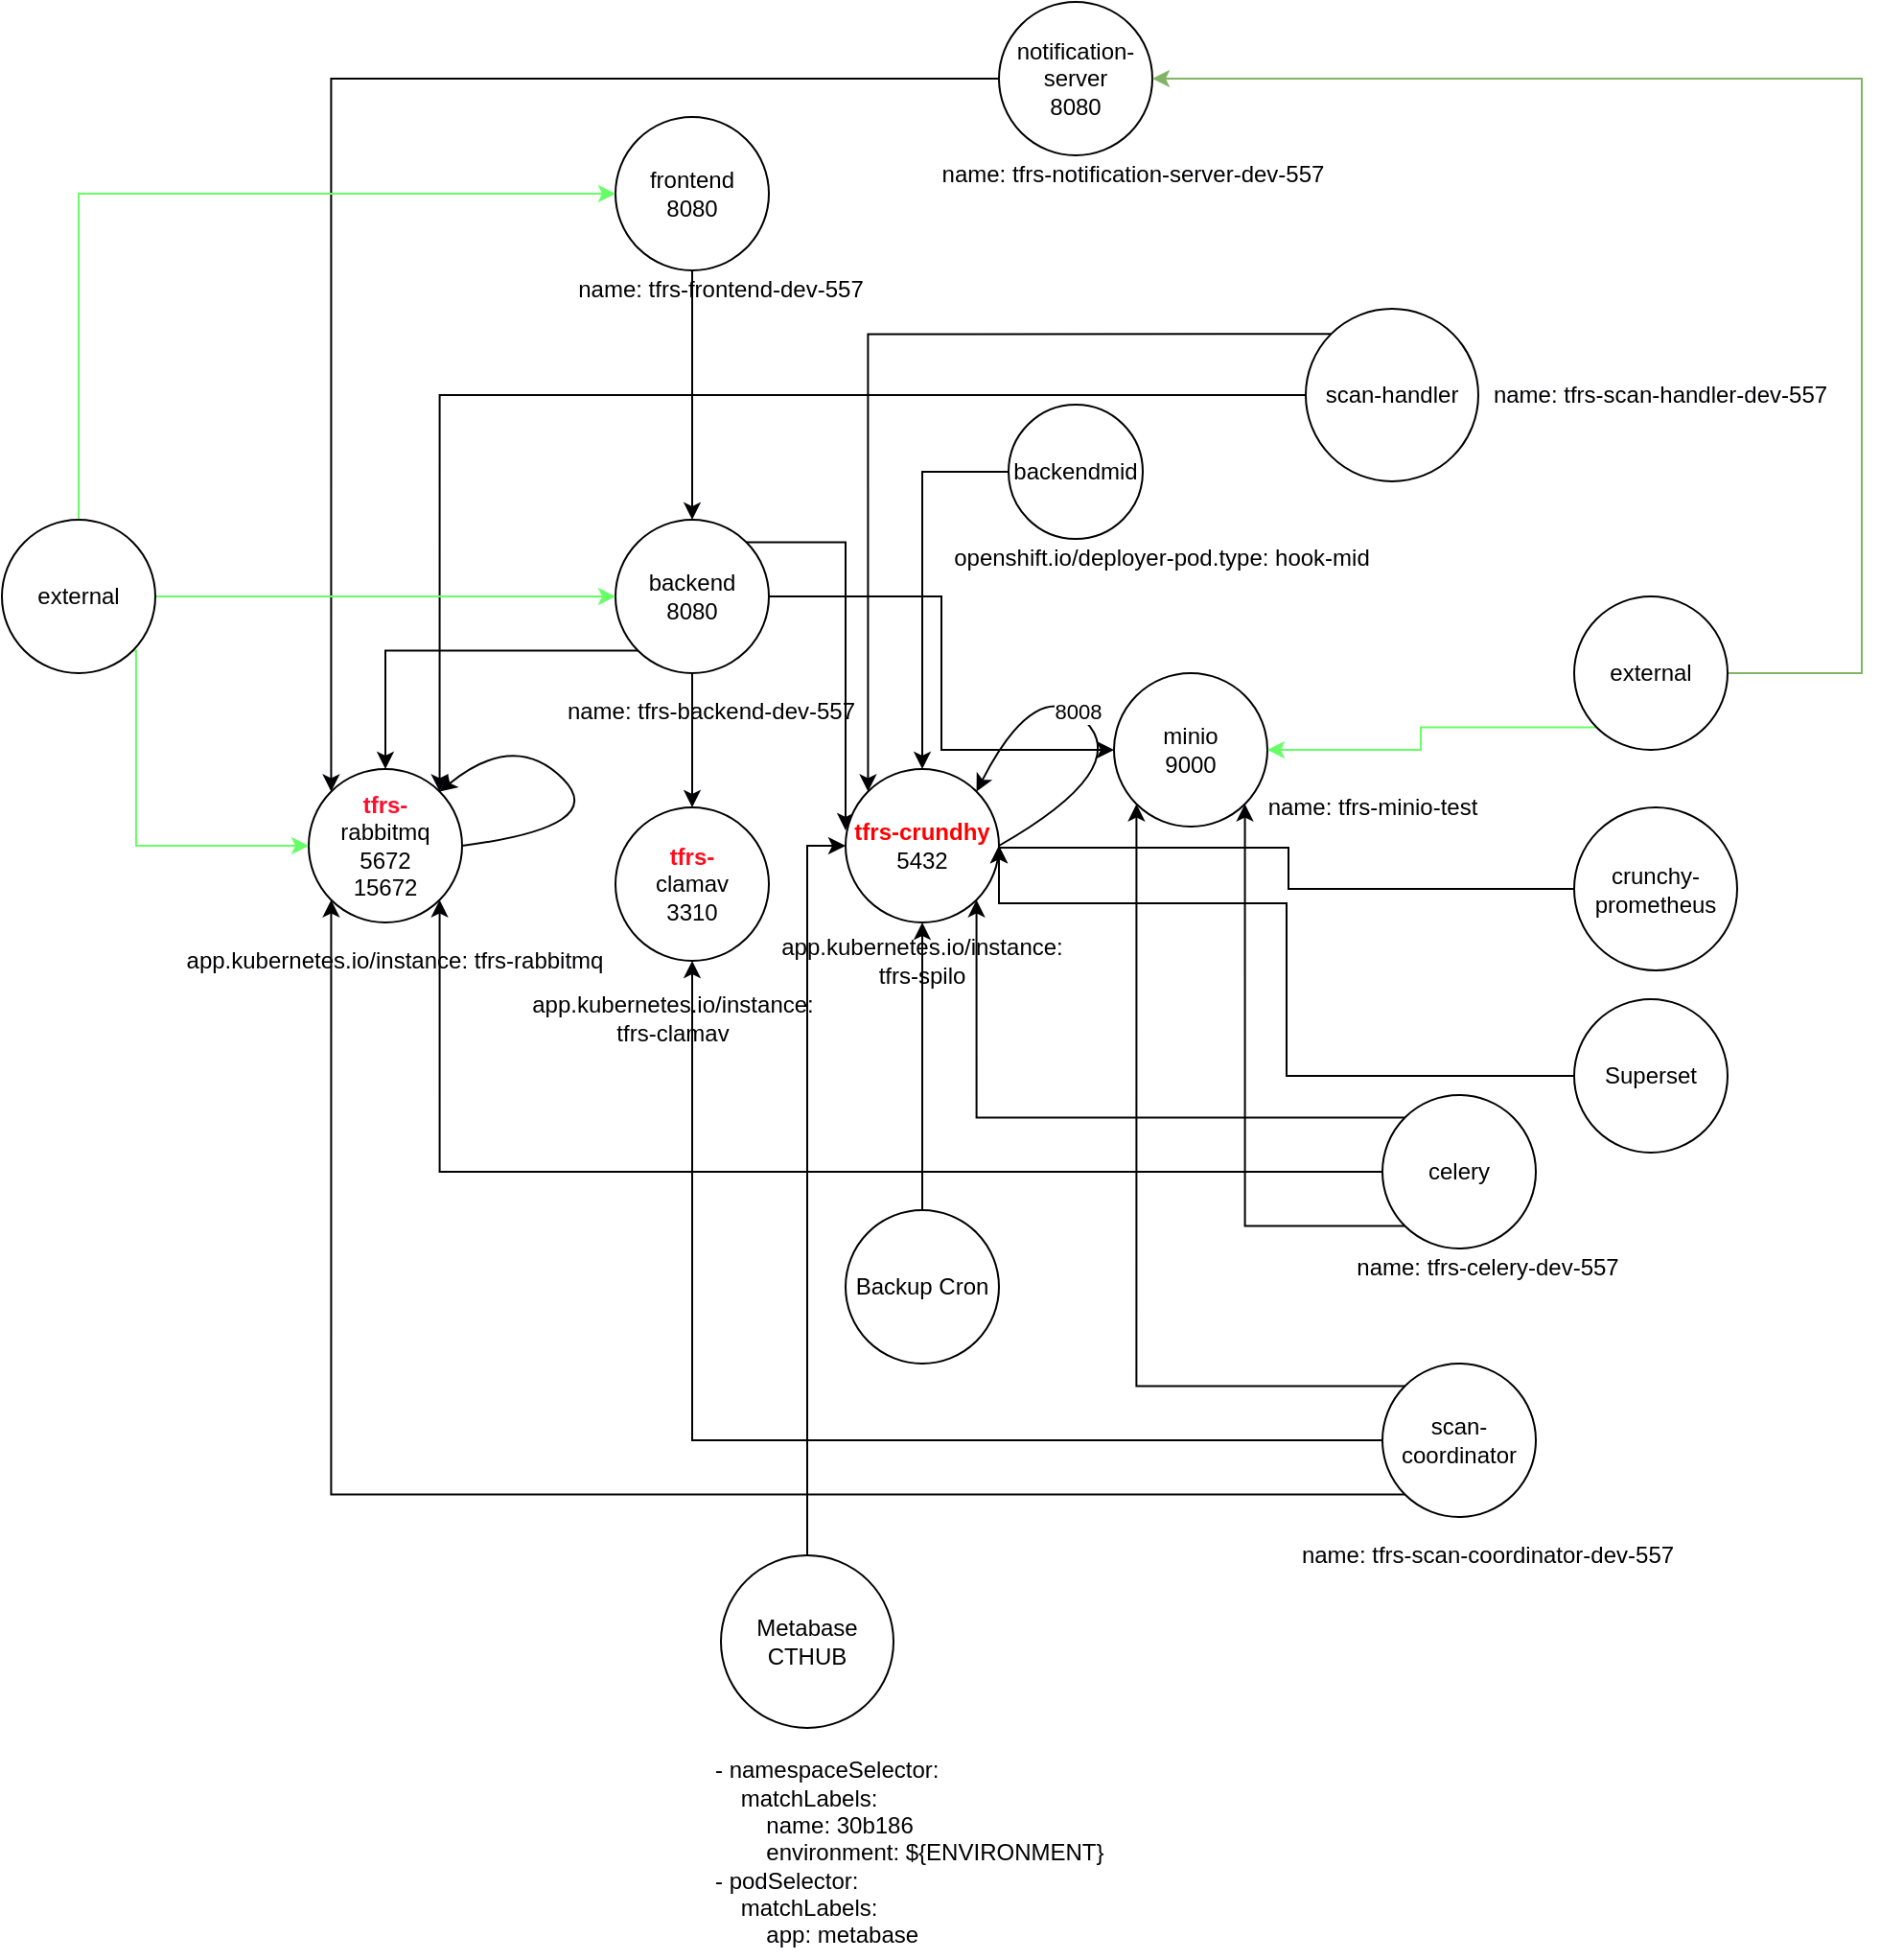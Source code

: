 <mxfile version="22.1.4" type="device">
  <diagram id="AIra0pvackN1RxZxVPas" name="Page-1">
    <mxGraphModel dx="1010" dy="1679" grid="1" gridSize="10" guides="1" tooltips="1" connect="1" arrows="1" fold="1" page="1" pageScale="1" pageWidth="850" pageHeight="1100" math="0" shadow="0">
      <root>
        <mxCell id="0" />
        <mxCell id="1" parent="0" />
        <mxCell id="b4ZN2M5RfPYAqQMjHC3d-15" style="edgeStyle=orthogonalEdgeStyle;rounded=0;orthogonalLoop=1;jettySize=auto;html=1;strokeColor=#010103;" parent="1" source="b4ZN2M5RfPYAqQMjHC3d-1" target="b4ZN2M5RfPYAqQMjHC3d-3" edge="1">
          <mxGeometry relative="1" as="geometry" />
        </mxCell>
        <mxCell id="b4ZN2M5RfPYAqQMjHC3d-1" value="frontend&lt;br&gt;8080" style="ellipse;whiteSpace=wrap;html=1;aspect=fixed;" parent="1" vertex="1">
          <mxGeometry x="370" y="-140" width="80" height="80" as="geometry" />
        </mxCell>
        <mxCell id="b4ZN2M5RfPYAqQMjHC3d-24" style="edgeStyle=orthogonalEdgeStyle;rounded=0;orthogonalLoop=1;jettySize=auto;html=1;exitX=0;exitY=1;exitDx=0;exitDy=0;strokeColor=#010103;" parent="1" source="b4ZN2M5RfPYAqQMjHC3d-3" target="b4ZN2M5RfPYAqQMjHC3d-9" edge="1">
          <mxGeometry relative="1" as="geometry" />
        </mxCell>
        <mxCell id="b4ZN2M5RfPYAqQMjHC3d-25" style="edgeStyle=orthogonalEdgeStyle;rounded=0;orthogonalLoop=1;jettySize=auto;html=1;entryX=0.5;entryY=0;entryDx=0;entryDy=0;strokeColor=#010103;" parent="1" source="b4ZN2M5RfPYAqQMjHC3d-3" target="b4ZN2M5RfPYAqQMjHC3d-12" edge="1">
          <mxGeometry relative="1" as="geometry" />
        </mxCell>
        <mxCell id="b4ZN2M5RfPYAqQMjHC3d-26" style="edgeStyle=orthogonalEdgeStyle;rounded=0;orthogonalLoop=1;jettySize=auto;html=1;exitX=1;exitY=0.5;exitDx=0;exitDy=0;strokeColor=#010103;" parent="1" source="b4ZN2M5RfPYAqQMjHC3d-3" target="b4ZN2M5RfPYAqQMjHC3d-13" edge="1">
          <mxGeometry relative="1" as="geometry" />
        </mxCell>
        <mxCell id="b4ZN2M5RfPYAqQMjHC3d-27" style="edgeStyle=orthogonalEdgeStyle;rounded=0;orthogonalLoop=1;jettySize=auto;html=1;exitX=1;exitY=0;exitDx=0;exitDy=0;strokeColor=#010103;entryX=-0.012;entryY=0.4;entryDx=0;entryDy=0;entryPerimeter=0;" parent="1" source="b4ZN2M5RfPYAqQMjHC3d-3" target="b4ZN2M5RfPYAqQMjHC3d-8" edge="1">
          <mxGeometry relative="1" as="geometry">
            <Array as="points">
              <mxPoint x="490" y="82" />
            </Array>
          </mxGeometry>
        </mxCell>
        <mxCell id="b4ZN2M5RfPYAqQMjHC3d-3" value="backend&lt;br&gt;8080" style="ellipse;whiteSpace=wrap;html=1;aspect=fixed;" parent="1" vertex="1">
          <mxGeometry x="370" y="70" width="80" height="80" as="geometry" />
        </mxCell>
        <mxCell id="b4ZN2M5RfPYAqQMjHC3d-34" style="edgeStyle=orthogonalEdgeStyle;rounded=0;orthogonalLoop=1;jettySize=auto;html=1;entryX=0;entryY=0;entryDx=0;entryDy=0;fontColor=#FF9999;strokeColor=#010103;" parent="1" source="b4ZN2M5RfPYAqQMjHC3d-4" target="b4ZN2M5RfPYAqQMjHC3d-9" edge="1">
          <mxGeometry relative="1" as="geometry" />
        </mxCell>
        <mxCell id="b4ZN2M5RfPYAqQMjHC3d-4" value="notification-server&lt;br&gt;8080" style="ellipse;whiteSpace=wrap;html=1;aspect=fixed;" parent="1" vertex="1">
          <mxGeometry x="570" y="-200" width="80" height="80" as="geometry" />
        </mxCell>
        <mxCell id="b4ZN2M5RfPYAqQMjHC3d-28" style="edgeStyle=orthogonalEdgeStyle;rounded=0;orthogonalLoop=1;jettySize=auto;html=1;entryX=1;entryY=1;entryDx=0;entryDy=0;strokeColor=#010103;" parent="1" source="b4ZN2M5RfPYAqQMjHC3d-5" target="b4ZN2M5RfPYAqQMjHC3d-9" edge="1">
          <mxGeometry relative="1" as="geometry" />
        </mxCell>
        <mxCell id="b4ZN2M5RfPYAqQMjHC3d-29" style="edgeStyle=orthogonalEdgeStyle;rounded=0;orthogonalLoop=1;jettySize=auto;html=1;entryX=1;entryY=1;entryDx=0;entryDy=0;exitX=0;exitY=1;exitDx=0;exitDy=0;strokeColor=#010103;" parent="1" source="b4ZN2M5RfPYAqQMjHC3d-5" target="b4ZN2M5RfPYAqQMjHC3d-13" edge="1">
          <mxGeometry relative="1" as="geometry" />
        </mxCell>
        <mxCell id="b4ZN2M5RfPYAqQMjHC3d-30" style="edgeStyle=orthogonalEdgeStyle;rounded=0;orthogonalLoop=1;jettySize=auto;html=1;entryX=1;entryY=1;entryDx=0;entryDy=0;exitX=0;exitY=0;exitDx=0;exitDy=0;strokeColor=#010103;" parent="1" source="b4ZN2M5RfPYAqQMjHC3d-5" target="b4ZN2M5RfPYAqQMjHC3d-8" edge="1">
          <mxGeometry relative="1" as="geometry" />
        </mxCell>
        <mxCell id="b4ZN2M5RfPYAqQMjHC3d-5" value="celery" style="ellipse;whiteSpace=wrap;html=1;aspect=fixed;" parent="1" vertex="1">
          <mxGeometry x="770" y="370" width="80" height="80" as="geometry" />
        </mxCell>
        <mxCell id="b4ZN2M5RfPYAqQMjHC3d-36" style="edgeStyle=orthogonalEdgeStyle;rounded=0;orthogonalLoop=1;jettySize=auto;html=1;strokeColor=#010103;" parent="1" source="b4ZN2M5RfPYAqQMjHC3d-6" target="b4ZN2M5RfPYAqQMjHC3d-12" edge="1">
          <mxGeometry relative="1" as="geometry" />
        </mxCell>
        <mxCell id="b4ZN2M5RfPYAqQMjHC3d-37" style="edgeStyle=orthogonalEdgeStyle;rounded=0;orthogonalLoop=1;jettySize=auto;html=1;entryX=0;entryY=1;entryDx=0;entryDy=0;exitX=0;exitY=1;exitDx=0;exitDy=0;strokeColor=#010103;" parent="1" source="b4ZN2M5RfPYAqQMjHC3d-6" target="b4ZN2M5RfPYAqQMjHC3d-9" edge="1">
          <mxGeometry relative="1" as="geometry" />
        </mxCell>
        <mxCell id="b4ZN2M5RfPYAqQMjHC3d-38" style="edgeStyle=orthogonalEdgeStyle;rounded=0;orthogonalLoop=1;jettySize=auto;html=1;entryX=0;entryY=1;entryDx=0;entryDy=0;exitX=0;exitY=0;exitDx=0;exitDy=0;strokeColor=#010103;" parent="1" source="b4ZN2M5RfPYAqQMjHC3d-6" target="b4ZN2M5RfPYAqQMjHC3d-13" edge="1">
          <mxGeometry relative="1" as="geometry" />
        </mxCell>
        <mxCell id="b4ZN2M5RfPYAqQMjHC3d-6" value="scan-coordinator" style="ellipse;whiteSpace=wrap;html=1;aspect=fixed;" parent="1" vertex="1">
          <mxGeometry x="770" y="510" width="80" height="80" as="geometry" />
        </mxCell>
        <mxCell id="b4ZN2M5RfPYAqQMjHC3d-39" style="edgeStyle=orthogonalEdgeStyle;rounded=0;orthogonalLoop=1;jettySize=auto;html=1;entryX=1;entryY=0;entryDx=0;entryDy=0;strokeColor=#010103;" parent="1" source="b4ZN2M5RfPYAqQMjHC3d-7" target="b4ZN2M5RfPYAqQMjHC3d-9" edge="1">
          <mxGeometry relative="1" as="geometry" />
        </mxCell>
        <mxCell id="b4ZN2M5RfPYAqQMjHC3d-40" style="edgeStyle=orthogonalEdgeStyle;rounded=0;orthogonalLoop=1;jettySize=auto;html=1;entryX=0;entryY=0;entryDx=0;entryDy=0;exitX=0;exitY=0;exitDx=0;exitDy=0;strokeColor=#010103;" parent="1" source="b4ZN2M5RfPYAqQMjHC3d-7" target="b4ZN2M5RfPYAqQMjHC3d-8" edge="1">
          <mxGeometry relative="1" as="geometry" />
        </mxCell>
        <mxCell id="b4ZN2M5RfPYAqQMjHC3d-7" value="scan-handler" style="ellipse;whiteSpace=wrap;html=1;aspect=fixed;" parent="1" vertex="1">
          <mxGeometry x="730" y="-40" width="90" height="90" as="geometry" />
        </mxCell>
        <mxCell id="b4ZN2M5RfPYAqQMjHC3d-8" value="&lt;font color=&quot;#ff0000&quot;&gt;&lt;b&gt;tfrs-crundhy&lt;br&gt;&lt;/b&gt;&lt;/font&gt;5432" style="ellipse;whiteSpace=wrap;html=1;aspect=fixed;" parent="1" vertex="1">
          <mxGeometry x="490" y="200" width="80" height="80" as="geometry" />
        </mxCell>
        <mxCell id="b4ZN2M5RfPYAqQMjHC3d-9" value="&lt;font color=&quot;#ff0d2d&quot;&gt;&lt;b&gt;tfrs-&lt;/b&gt;&lt;/font&gt;&lt;br&gt;rabbitmq&lt;br&gt;5672&lt;br&gt;15672" style="ellipse;whiteSpace=wrap;html=1;aspect=fixed;" parent="1" vertex="1">
          <mxGeometry x="210" y="200" width="80" height="80" as="geometry" />
        </mxCell>
        <mxCell id="b4ZN2M5RfPYAqQMjHC3d-12" value="&lt;b&gt;&lt;font color=&quot;#ff0d1d&quot;&gt;tfrs-&lt;/font&gt;&lt;/b&gt;&lt;br&gt;clamav&lt;br&gt;3310" style="ellipse;whiteSpace=wrap;html=1;aspect=fixed;" parent="1" vertex="1">
          <mxGeometry x="370" y="220" width="80" height="80" as="geometry" />
        </mxCell>
        <mxCell id="b4ZN2M5RfPYAqQMjHC3d-13" value="minio&lt;br&gt;9000" style="ellipse;whiteSpace=wrap;html=1;aspect=fixed;" parent="1" vertex="1">
          <mxGeometry x="630" y="150" width="80" height="80" as="geometry" />
        </mxCell>
        <mxCell id="pgLxdiH6ygsnpkbSBO9J-1" style="edgeStyle=orthogonalEdgeStyle;rounded=0;orthogonalLoop=1;jettySize=auto;html=1;entryX=0;entryY=0.5;entryDx=0;entryDy=0;exitX=0.5;exitY=0;exitDx=0;exitDy=0;strokeColor=#66FF66;" parent="1" source="b4ZN2M5RfPYAqQMjHC3d-20" target="b4ZN2M5RfPYAqQMjHC3d-1" edge="1">
          <mxGeometry relative="1" as="geometry" />
        </mxCell>
        <mxCell id="pgLxdiH6ygsnpkbSBO9J-2" style="edgeStyle=orthogonalEdgeStyle;rounded=0;orthogonalLoop=1;jettySize=auto;html=1;strokeColor=#66FF66;" parent="1" source="b4ZN2M5RfPYAqQMjHC3d-20" target="b4ZN2M5RfPYAqQMjHC3d-3" edge="1">
          <mxGeometry relative="1" as="geometry" />
        </mxCell>
        <mxCell id="pgLxdiH6ygsnpkbSBO9J-3" style="edgeStyle=orthogonalEdgeStyle;rounded=0;orthogonalLoop=1;jettySize=auto;html=1;entryX=0;entryY=0.5;entryDx=0;entryDy=0;exitX=1;exitY=1;exitDx=0;exitDy=0;strokeColor=#66FF66;" parent="1" source="b4ZN2M5RfPYAqQMjHC3d-20" target="b4ZN2M5RfPYAqQMjHC3d-9" edge="1">
          <mxGeometry relative="1" as="geometry">
            <Array as="points">
              <mxPoint x="120" y="138" />
              <mxPoint x="120" y="240" />
            </Array>
          </mxGeometry>
        </mxCell>
        <mxCell id="b4ZN2M5RfPYAqQMjHC3d-20" value="external" style="ellipse;whiteSpace=wrap;html=1;aspect=fixed;" parent="1" vertex="1">
          <mxGeometry x="50" y="70" width="80" height="80" as="geometry" />
        </mxCell>
        <mxCell id="pgLxdiH6ygsnpkbSBO9J-5" style="edgeStyle=orthogonalEdgeStyle;rounded=0;orthogonalLoop=1;jettySize=auto;html=1;exitX=0;exitY=1;exitDx=0;exitDy=0;entryX=1;entryY=0.5;entryDx=0;entryDy=0;strokeColor=#66FF66;" parent="1" source="b4ZN2M5RfPYAqQMjHC3d-31" target="b4ZN2M5RfPYAqQMjHC3d-13" edge="1">
          <mxGeometry relative="1" as="geometry" />
        </mxCell>
        <mxCell id="XpymMQoJ-1M2_j4llE61-1" style="edgeStyle=orthogonalEdgeStyle;rounded=0;orthogonalLoop=1;jettySize=auto;html=1;entryX=1;entryY=0.5;entryDx=0;entryDy=0;fillColor=#d5e8d4;strokeColor=#82B366;" edge="1" parent="1" source="b4ZN2M5RfPYAqQMjHC3d-31" target="b4ZN2M5RfPYAqQMjHC3d-4">
          <mxGeometry relative="1" as="geometry">
            <Array as="points">
              <mxPoint x="1020" y="150" />
              <mxPoint x="1020" y="-160" />
            </Array>
          </mxGeometry>
        </mxCell>
        <mxCell id="b4ZN2M5RfPYAqQMjHC3d-31" value="external" style="ellipse;whiteSpace=wrap;html=1;aspect=fixed;" parent="1" vertex="1">
          <mxGeometry x="870" y="110" width="80" height="80" as="geometry" />
        </mxCell>
        <mxCell id="9xZVyRgoyZn5UuLwTAI5-3" value="" style="curved=1;endArrow=classic;html=1;exitX=1;exitY=0.5;exitDx=0;exitDy=0;entryX=1;entryY=0;entryDx=0;entryDy=0;strokeColor=#010103;" parent="1" source="b4ZN2M5RfPYAqQMjHC3d-8" target="b4ZN2M5RfPYAqQMjHC3d-8" edge="1">
          <mxGeometry width="50" height="50" relative="1" as="geometry">
            <mxPoint x="590" y="200" as="sourcePoint" />
            <mxPoint x="560" y="206" as="targetPoint" />
            <Array as="points">
              <mxPoint x="640" y="200" />
              <mxPoint x="590" y="150" />
            </Array>
          </mxGeometry>
        </mxCell>
        <mxCell id="TpIYyvDH98pf62Lulv5z-4" value="8008" style="edgeLabel;html=1;align=center;verticalAlign=middle;resizable=0;points=[];" parent="9xZVyRgoyZn5UuLwTAI5-3" vertex="1" connectable="0">
          <mxGeometry x="0.109" y="-1" relative="1" as="geometry">
            <mxPoint as="offset" />
          </mxGeometry>
        </mxCell>
        <mxCell id="9xZVyRgoyZn5UuLwTAI5-6" value="" style="curved=1;endArrow=classic;html=1;exitX=1;exitY=0.5;exitDx=0;exitDy=0;entryX=1;entryY=0;entryDx=0;entryDy=0;strokeColor=#010103;" parent="1" source="b4ZN2M5RfPYAqQMjHC3d-9" target="b4ZN2M5RfPYAqQMjHC3d-9" edge="1">
          <mxGeometry width="50" height="50" relative="1" as="geometry">
            <mxPoint x="317.5" y="230" as="sourcePoint" />
            <mxPoint x="367.5" y="180" as="targetPoint" />
            <Array as="points">
              <mxPoint x="367.5" y="230" />
              <mxPoint x="317.5" y="180" />
            </Array>
          </mxGeometry>
        </mxCell>
        <mxCell id="26xIs32zcnkwmKCk1weU-3" value="&lt;span&gt;app.kubernetes.io/instance: tfrs-spilo&lt;br&gt;&lt;/span&gt;" style="text;html=1;strokeColor=none;fillColor=none;align=center;verticalAlign=middle;whiteSpace=wrap;rounded=0;fontStyle=0" parent="1" vertex="1">
          <mxGeometry x="445" y="290" width="170" height="20" as="geometry" />
        </mxCell>
        <mxCell id="26xIs32zcnkwmKCk1weU-4" value="name: tfrs-backend-dev-557" style="text;html=1;strokeColor=none;fillColor=none;align=center;verticalAlign=middle;whiteSpace=wrap;rounded=0;" parent="1" vertex="1">
          <mxGeometry x="340" y="160" width="160" height="20" as="geometry" />
        </mxCell>
        <mxCell id="26xIs32zcnkwmKCk1weU-5" value="name: tfrs-celery-dev-557" style="text;html=1;strokeColor=none;fillColor=none;align=center;verticalAlign=middle;whiteSpace=wrap;rounded=0;" parent="1" vertex="1">
          <mxGeometry x="750" y="450" width="150" height="20" as="geometry" />
        </mxCell>
        <mxCell id="26xIs32zcnkwmKCk1weU-6" value="app.kubernetes.io/instance: tfrs-clamav" style="text;html=1;strokeColor=none;fillColor=none;align=center;verticalAlign=middle;whiteSpace=wrap;rounded=0;" parent="1" vertex="1">
          <mxGeometry x="320" y="310" width="160" height="40" as="geometry" />
        </mxCell>
        <mxCell id="26xIs32zcnkwmKCk1weU-7" value="name: tfrs-frontend-dev-557" style="text;html=1;strokeColor=none;fillColor=none;align=center;verticalAlign=middle;whiteSpace=wrap;rounded=0;" parent="1" vertex="1">
          <mxGeometry x="345" y="-60" width="160" height="20" as="geometry" />
        </mxCell>
        <mxCell id="26xIs32zcnkwmKCk1weU-8" value="name: tfrs-scan-coordinator-dev-557" style="text;html=1;strokeColor=none;fillColor=none;align=center;verticalAlign=middle;whiteSpace=wrap;rounded=0;fontColor=#010103;" parent="1" vertex="1">
          <mxGeometry x="715" y="600" width="220" height="20" as="geometry" />
        </mxCell>
        <mxCell id="26xIs32zcnkwmKCk1weU-9" value="name: tfrs-scan-handler-dev-557" style="text;html=1;strokeColor=none;fillColor=none;align=center;verticalAlign=middle;whiteSpace=wrap;rounded=0;fontColor=#010103;" parent="1" vertex="1">
          <mxGeometry x="820" y="-5" width="190" height="20" as="geometry" />
        </mxCell>
        <mxCell id="26xIs32zcnkwmKCk1weU-10" value="name: tfrs-notification-server-dev-557" style="text;html=1;strokeColor=none;fillColor=none;align=center;verticalAlign=middle;whiteSpace=wrap;rounded=0;fontColor=#010103;" parent="1" vertex="1">
          <mxGeometry x="530" y="-120" width="220" height="20" as="geometry" />
        </mxCell>
        <mxCell id="26xIs32zcnkwmKCk1weU-11" value="name: tfrs-minio-test" style="text;html=1;strokeColor=none;fillColor=none;align=center;verticalAlign=middle;whiteSpace=wrap;rounded=0;fontColor=#010103;" parent="1" vertex="1">
          <mxGeometry x="700" y="210" width="130" height="20" as="geometry" />
        </mxCell>
        <mxCell id="26xIs32zcnkwmKCk1weU-13" value="app.kubernetes.io/instance: tfrs-rabbitmq" style="text;html=1;strokeColor=none;fillColor=none;align=center;verticalAlign=middle;whiteSpace=wrap;rounded=0;fontColor=#010103;" parent="1" vertex="1">
          <mxGeometry x="140" y="290" width="230" height="20" as="geometry" />
        </mxCell>
        <mxCell id="gmE44eMTJBUa2ZcFal81-3" style="edgeStyle=orthogonalEdgeStyle;rounded=0;orthogonalLoop=1;jettySize=auto;html=1;entryX=0.5;entryY=0;entryDx=0;entryDy=0;" parent="1" source="gmE44eMTJBUa2ZcFal81-1" target="b4ZN2M5RfPYAqQMjHC3d-8" edge="1">
          <mxGeometry relative="1" as="geometry" />
        </mxCell>
        <mxCell id="gmE44eMTJBUa2ZcFal81-1" value="backendmid" style="ellipse;whiteSpace=wrap;html=1;aspect=fixed;" parent="1" vertex="1">
          <mxGeometry x="575" y="10" width="70" height="70" as="geometry" />
        </mxCell>
        <mxCell id="gmE44eMTJBUa2ZcFal81-4" value="openshift.io/deployer-pod.type: hook-mid" style="text;html=1;strokeColor=none;fillColor=none;align=center;verticalAlign=middle;whiteSpace=wrap;rounded=0;" parent="1" vertex="1">
          <mxGeometry x="540" y="80" width="230" height="20" as="geometry" />
        </mxCell>
        <mxCell id="TpIYyvDH98pf62Lulv5z-2" style="edgeStyle=orthogonalEdgeStyle;rounded=0;orthogonalLoop=1;jettySize=auto;html=1;entryX=0;entryY=0.5;entryDx=0;entryDy=0;" parent="1" source="TpIYyvDH98pf62Lulv5z-1" target="b4ZN2M5RfPYAqQMjHC3d-8" edge="1">
          <mxGeometry relative="1" as="geometry" />
        </mxCell>
        <mxCell id="TpIYyvDH98pf62Lulv5z-1" value="Metabase&lt;br&gt;CTHUB" style="ellipse;whiteSpace=wrap;html=1;aspect=fixed;" parent="1" vertex="1">
          <mxGeometry x="425" y="610" width="90" height="90" as="geometry" />
        </mxCell>
        <mxCell id="TpIYyvDH98pf62Lulv5z-3" value="&lt;div&gt;- namespaceSelector:&lt;/div&gt;&lt;div&gt;&amp;nbsp; &amp;nbsp; matchLabels:&lt;/div&gt;&lt;div&gt;&amp;nbsp; &amp;nbsp; &amp;nbsp; &amp;nbsp; name: 30b186&lt;/div&gt;&lt;div&gt;&amp;nbsp; &amp;nbsp; &amp;nbsp; &amp;nbsp; environment: ${ENVIRONMENT}&lt;/div&gt;&lt;div&gt;- podSelector:&lt;/div&gt;&lt;div&gt;&amp;nbsp; &amp;nbsp; matchLabels:&lt;/div&gt;&lt;div&gt;&amp;nbsp; &amp;nbsp; &amp;nbsp; &amp;nbsp; app: metabase&lt;/div&gt;" style="text;html=1;strokeColor=none;fillColor=none;align=left;verticalAlign=middle;whiteSpace=wrap;rounded=0;fontColor=#010103;" parent="1" vertex="1">
          <mxGeometry x="420" y="710" width="220" height="110" as="geometry" />
        </mxCell>
        <mxCell id="XpymMQoJ-1M2_j4llE61-5" style="edgeStyle=orthogonalEdgeStyle;rounded=0;orthogonalLoop=1;jettySize=auto;html=1;exitX=0;exitY=0.5;exitDx=0;exitDy=0;entryX=1;entryY=0.5;entryDx=0;entryDy=0;" edge="1" parent="1" source="XpymMQoJ-1M2_j4llE61-3" target="b4ZN2M5RfPYAqQMjHC3d-8">
          <mxGeometry relative="1" as="geometry">
            <Array as="points">
              <mxPoint x="720" y="360" />
              <mxPoint x="720" y="270" />
              <mxPoint x="570" y="270" />
            </Array>
          </mxGeometry>
        </mxCell>
        <mxCell id="XpymMQoJ-1M2_j4llE61-3" value="Superset" style="ellipse;whiteSpace=wrap;html=1;aspect=fixed;" vertex="1" parent="1">
          <mxGeometry x="870" y="320" width="80" height="80" as="geometry" />
        </mxCell>
        <mxCell id="XpymMQoJ-1M2_j4llE61-7" style="edgeStyle=orthogonalEdgeStyle;rounded=0;orthogonalLoop=1;jettySize=auto;html=1;exitX=0;exitY=0.5;exitDx=0;exitDy=0;" edge="1" parent="1" source="XpymMQoJ-1M2_j4llE61-6">
          <mxGeometry relative="1" as="geometry">
            <mxPoint x="570" y="240" as="targetPoint" />
            <Array as="points">
              <mxPoint x="721" y="263" />
              <mxPoint x="721" y="241" />
            </Array>
          </mxGeometry>
        </mxCell>
        <mxCell id="XpymMQoJ-1M2_j4llE61-6" value="crunchy-prometheus" style="ellipse;whiteSpace=wrap;html=1;aspect=fixed;" vertex="1" parent="1">
          <mxGeometry x="870" y="220" width="85" height="85" as="geometry" />
        </mxCell>
        <mxCell id="XpymMQoJ-1M2_j4llE61-9" style="edgeStyle=orthogonalEdgeStyle;rounded=0;orthogonalLoop=1;jettySize=auto;html=1;exitX=0.5;exitY=0;exitDx=0;exitDy=0;entryX=0.5;entryY=1;entryDx=0;entryDy=0;" edge="1" parent="1" source="XpymMQoJ-1M2_j4llE61-8" target="b4ZN2M5RfPYAqQMjHC3d-8">
          <mxGeometry relative="1" as="geometry" />
        </mxCell>
        <mxCell id="XpymMQoJ-1M2_j4llE61-8" value="Backup Cron" style="ellipse;whiteSpace=wrap;html=1;aspect=fixed;" vertex="1" parent="1">
          <mxGeometry x="490" y="430" width="80" height="80" as="geometry" />
        </mxCell>
      </root>
    </mxGraphModel>
  </diagram>
</mxfile>
